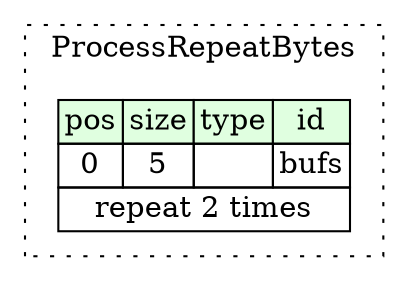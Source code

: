 digraph {
	rankdir=LR;
	node [shape=plaintext];
	subgraph cluster__process_repeat_bytes {
		label="ProcessRepeatBytes";
		graph[style=dotted];

		process_repeat_bytes__seq [label=<<TABLE BORDER="0" CELLBORDER="1" CELLSPACING="0">
			<TR><TD BGCOLOR="#E0FFE0">pos</TD><TD BGCOLOR="#E0FFE0">size</TD><TD BGCOLOR="#E0FFE0">type</TD><TD BGCOLOR="#E0FFE0">id</TD></TR>
			<TR><TD PORT="bufs_pos">0</TD><TD PORT="bufs_size">5</TD><TD></TD><TD PORT="bufs_type">bufs</TD></TR>
			<TR><TD COLSPAN="4" PORT="bufs__repeat">repeat 2 times</TD></TR>
		</TABLE>>];
	}
}
